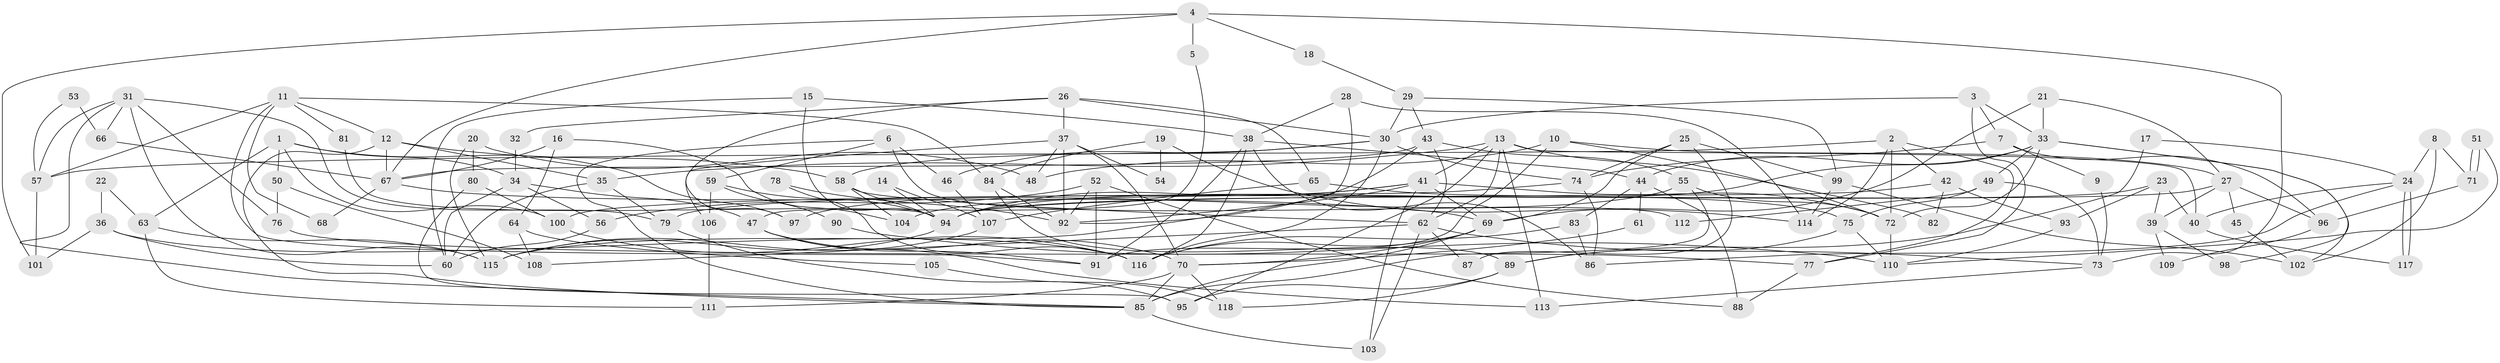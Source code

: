 // coarse degree distribution, {12: 0.0425531914893617, 11: 0.06382978723404255, 10: 0.06382978723404255, 15: 0.02127659574468085, 7: 0.0425531914893617, 5: 0.1276595744680851, 4: 0.0851063829787234, 14: 0.02127659574468085, 2: 0.1702127659574468, 8: 0.0851063829787234, 3: 0.1276595744680851, 6: 0.10638297872340426, 17: 0.02127659574468085, 13: 0.02127659574468085}
// Generated by graph-tools (version 1.1) at 2025/18/03/04/25 18:18:41]
// undirected, 118 vertices, 236 edges
graph export_dot {
graph [start="1"]
  node [color=gray90,style=filled];
  1;
  2;
  3;
  4;
  5;
  6;
  7;
  8;
  9;
  10;
  11;
  12;
  13;
  14;
  15;
  16;
  17;
  18;
  19;
  20;
  21;
  22;
  23;
  24;
  25;
  26;
  27;
  28;
  29;
  30;
  31;
  32;
  33;
  34;
  35;
  36;
  37;
  38;
  39;
  40;
  41;
  42;
  43;
  44;
  45;
  46;
  47;
  48;
  49;
  50;
  51;
  52;
  53;
  54;
  55;
  56;
  57;
  58;
  59;
  60;
  61;
  62;
  63;
  64;
  65;
  66;
  67;
  68;
  69;
  70;
  71;
  72;
  73;
  74;
  75;
  76;
  77;
  78;
  79;
  80;
  81;
  82;
  83;
  84;
  85;
  86;
  87;
  88;
  89;
  90;
  91;
  92;
  93;
  94;
  95;
  96;
  97;
  98;
  99;
  100;
  101;
  102;
  103;
  104;
  105;
  106;
  107;
  108;
  109;
  110;
  111;
  112;
  113;
  114;
  115;
  116;
  117;
  118;
  1 -- 97;
  1 -- 34;
  1 -- 50;
  1 -- 63;
  1 -- 100;
  2 -- 72;
  2 -- 114;
  2 -- 42;
  2 -- 57;
  2 -- 77;
  3 -- 30;
  3 -- 77;
  3 -- 7;
  3 -- 33;
  4 -- 101;
  4 -- 67;
  4 -- 5;
  4 -- 18;
  4 -- 73;
  5 -- 47;
  6 -- 85;
  6 -- 46;
  6 -- 59;
  6 -- 112;
  7 -- 74;
  7 -- 9;
  7 -- 96;
  8 -- 71;
  8 -- 24;
  8 -- 102;
  9 -- 73;
  10 -- 27;
  10 -- 72;
  10 -- 48;
  10 -- 91;
  11 -- 91;
  11 -- 12;
  11 -- 57;
  11 -- 68;
  11 -- 81;
  11 -- 84;
  12 -- 85;
  12 -- 58;
  12 -- 35;
  12 -- 67;
  13 -- 95;
  13 -- 113;
  13 -- 35;
  13 -- 40;
  13 -- 41;
  13 -- 62;
  13 -- 82;
  14 -- 107;
  14 -- 94;
  15 -- 38;
  15 -- 94;
  15 -- 60;
  16 -- 104;
  16 -- 67;
  16 -- 64;
  17 -- 24;
  17 -- 89;
  18 -- 29;
  19 -- 84;
  19 -- 114;
  19 -- 54;
  20 -- 48;
  20 -- 115;
  20 -- 80;
  21 -- 33;
  21 -- 69;
  21 -- 27;
  22 -- 36;
  22 -- 63;
  23 -- 40;
  23 -- 93;
  23 -- 39;
  23 -- 79;
  24 -- 86;
  24 -- 117;
  24 -- 117;
  24 -- 40;
  25 -- 69;
  25 -- 99;
  25 -- 74;
  25 -- 87;
  26 -- 30;
  26 -- 37;
  26 -- 32;
  26 -- 65;
  26 -- 97;
  27 -- 94;
  27 -- 39;
  27 -- 45;
  27 -- 96;
  28 -- 115;
  28 -- 38;
  28 -- 114;
  29 -- 30;
  29 -- 43;
  29 -- 99;
  30 -- 58;
  30 -- 116;
  30 -- 46;
  30 -- 74;
  31 -- 57;
  31 -- 79;
  31 -- 66;
  31 -- 76;
  31 -- 85;
  31 -- 115;
  32 -- 34;
  33 -- 72;
  33 -- 44;
  33 -- 49;
  33 -- 94;
  33 -- 98;
  33 -- 102;
  34 -- 60;
  34 -- 56;
  34 -- 47;
  35 -- 60;
  35 -- 79;
  36 -- 60;
  36 -- 116;
  36 -- 101;
  37 -- 106;
  37 -- 70;
  37 -- 48;
  37 -- 54;
  37 -- 92;
  38 -- 116;
  38 -- 44;
  38 -- 86;
  38 -- 91;
  39 -- 98;
  39 -- 109;
  40 -- 117;
  41 -- 92;
  41 -- 69;
  41 -- 72;
  41 -- 94;
  41 -- 103;
  41 -- 104;
  42 -- 94;
  42 -- 82;
  42 -- 93;
  43 -- 62;
  43 -- 67;
  43 -- 55;
  43 -- 92;
  44 -- 83;
  44 -- 61;
  44 -- 88;
  45 -- 102;
  46 -- 107;
  47 -- 91;
  47 -- 70;
  47 -- 113;
  49 -- 73;
  49 -- 75;
  49 -- 112;
  50 -- 76;
  50 -- 108;
  51 -- 110;
  51 -- 71;
  51 -- 71;
  52 -- 92;
  52 -- 91;
  52 -- 56;
  52 -- 88;
  53 -- 66;
  53 -- 57;
  55 -- 85;
  55 -- 72;
  55 -- 97;
  56 -- 60;
  57 -- 101;
  58 -- 62;
  58 -- 94;
  58 -- 104;
  59 -- 94;
  59 -- 90;
  59 -- 106;
  61 -- 70;
  62 -- 103;
  62 -- 73;
  62 -- 87;
  62 -- 108;
  63 -- 115;
  63 -- 111;
  64 -- 108;
  64 -- 105;
  65 -- 75;
  65 -- 107;
  66 -- 67;
  67 -- 69;
  67 -- 68;
  69 -- 85;
  69 -- 70;
  69 -- 116;
  70 -- 85;
  70 -- 111;
  70 -- 118;
  71 -- 96;
  72 -- 110;
  73 -- 113;
  74 -- 86;
  74 -- 100;
  75 -- 89;
  75 -- 110;
  76 -- 77;
  77 -- 88;
  78 -- 92;
  78 -- 116;
  79 -- 95;
  80 -- 100;
  80 -- 95;
  81 -- 94;
  83 -- 86;
  83 -- 116;
  84 -- 92;
  84 -- 89;
  85 -- 103;
  89 -- 95;
  89 -- 118;
  90 -- 110;
  93 -- 110;
  94 -- 115;
  96 -- 109;
  99 -- 102;
  99 -- 114;
  100 -- 116;
  105 -- 118;
  106 -- 111;
  107 -- 115;
}
